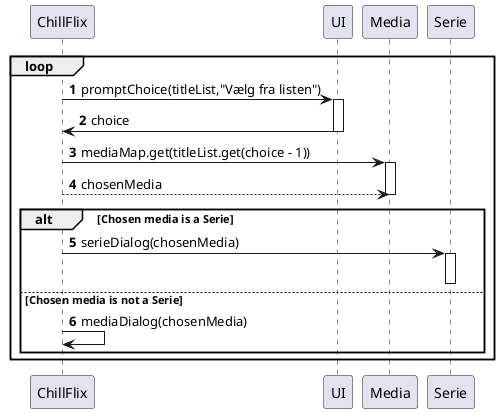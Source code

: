 @startuml
'https://plantuml.com/sequence-diagram

autonumber

participant ChillFlix
participant UI
participant Media
participant Serie

loop
ChillFlix -> UI: promptChoice(titleList,"Vælg fra listen")
activate UI
UI -> ChillFlix: choice
deactivate UI

ChillFlix -> Media: mediaMap.get(titleList.get(choice - 1))
activate Media
Media <-- ChillFlix: chosenMedia
deactivate Media
alt Chosen media is a Serie
    ChillFlix -> Serie: serieDialog(chosenMedia)
    activate Serie
    deactivate Serie
else Chosen media is not a Serie
    ChillFlix -> ChillFlix: mediaDialog(chosenMedia)
end
end

@enduml